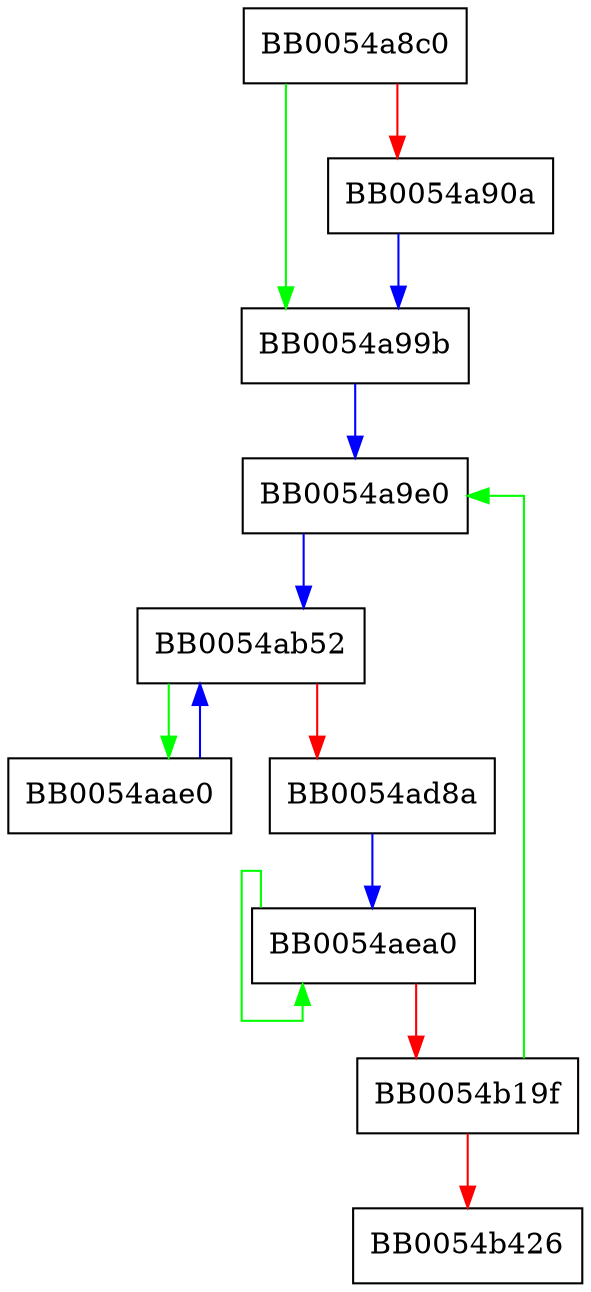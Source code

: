 digraph rsaz_1024_sqr_avx2 {
  node [shape="box"];
  graph [splines=ortho];
  BB0054a8c0 -> BB0054a99b [color="green"];
  BB0054a8c0 -> BB0054a90a [color="red"];
  BB0054a90a -> BB0054a99b [color="blue"];
  BB0054a99b -> BB0054a9e0 [color="blue"];
  BB0054a9e0 -> BB0054ab52 [color="blue"];
  BB0054aae0 -> BB0054ab52 [color="blue"];
  BB0054ab52 -> BB0054aae0 [color="green"];
  BB0054ab52 -> BB0054ad8a [color="red"];
  BB0054ad8a -> BB0054aea0 [color="blue"];
  BB0054aea0 -> BB0054aea0 [color="green"];
  BB0054aea0 -> BB0054b19f [color="red"];
  BB0054b19f -> BB0054a9e0 [color="green"];
  BB0054b19f -> BB0054b426 [color="red"];
}